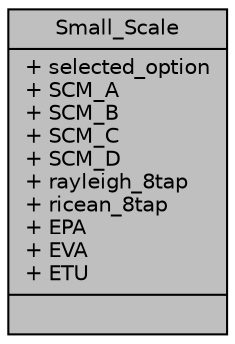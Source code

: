 digraph "Small_Scale"
{
 // LATEX_PDF_SIZE
  edge [fontname="Helvetica",fontsize="10",labelfontname="Helvetica",labelfontsize="10"];
  node [fontname="Helvetica",fontsize="10",shape=record];
  Node1 [label="{Small_Scale\n|+ selected_option\l+ SCM_A\l+ SCM_B\l+ SCM_C\l+ SCM_D\l+ rayleigh_8tap\l+ ricean_8tap\l+ EPA\l+ EVA\l+ ETU\l|}",height=0.2,width=0.4,color="black", fillcolor="grey75", style="filled", fontcolor="black",tooltip=" "];
}

